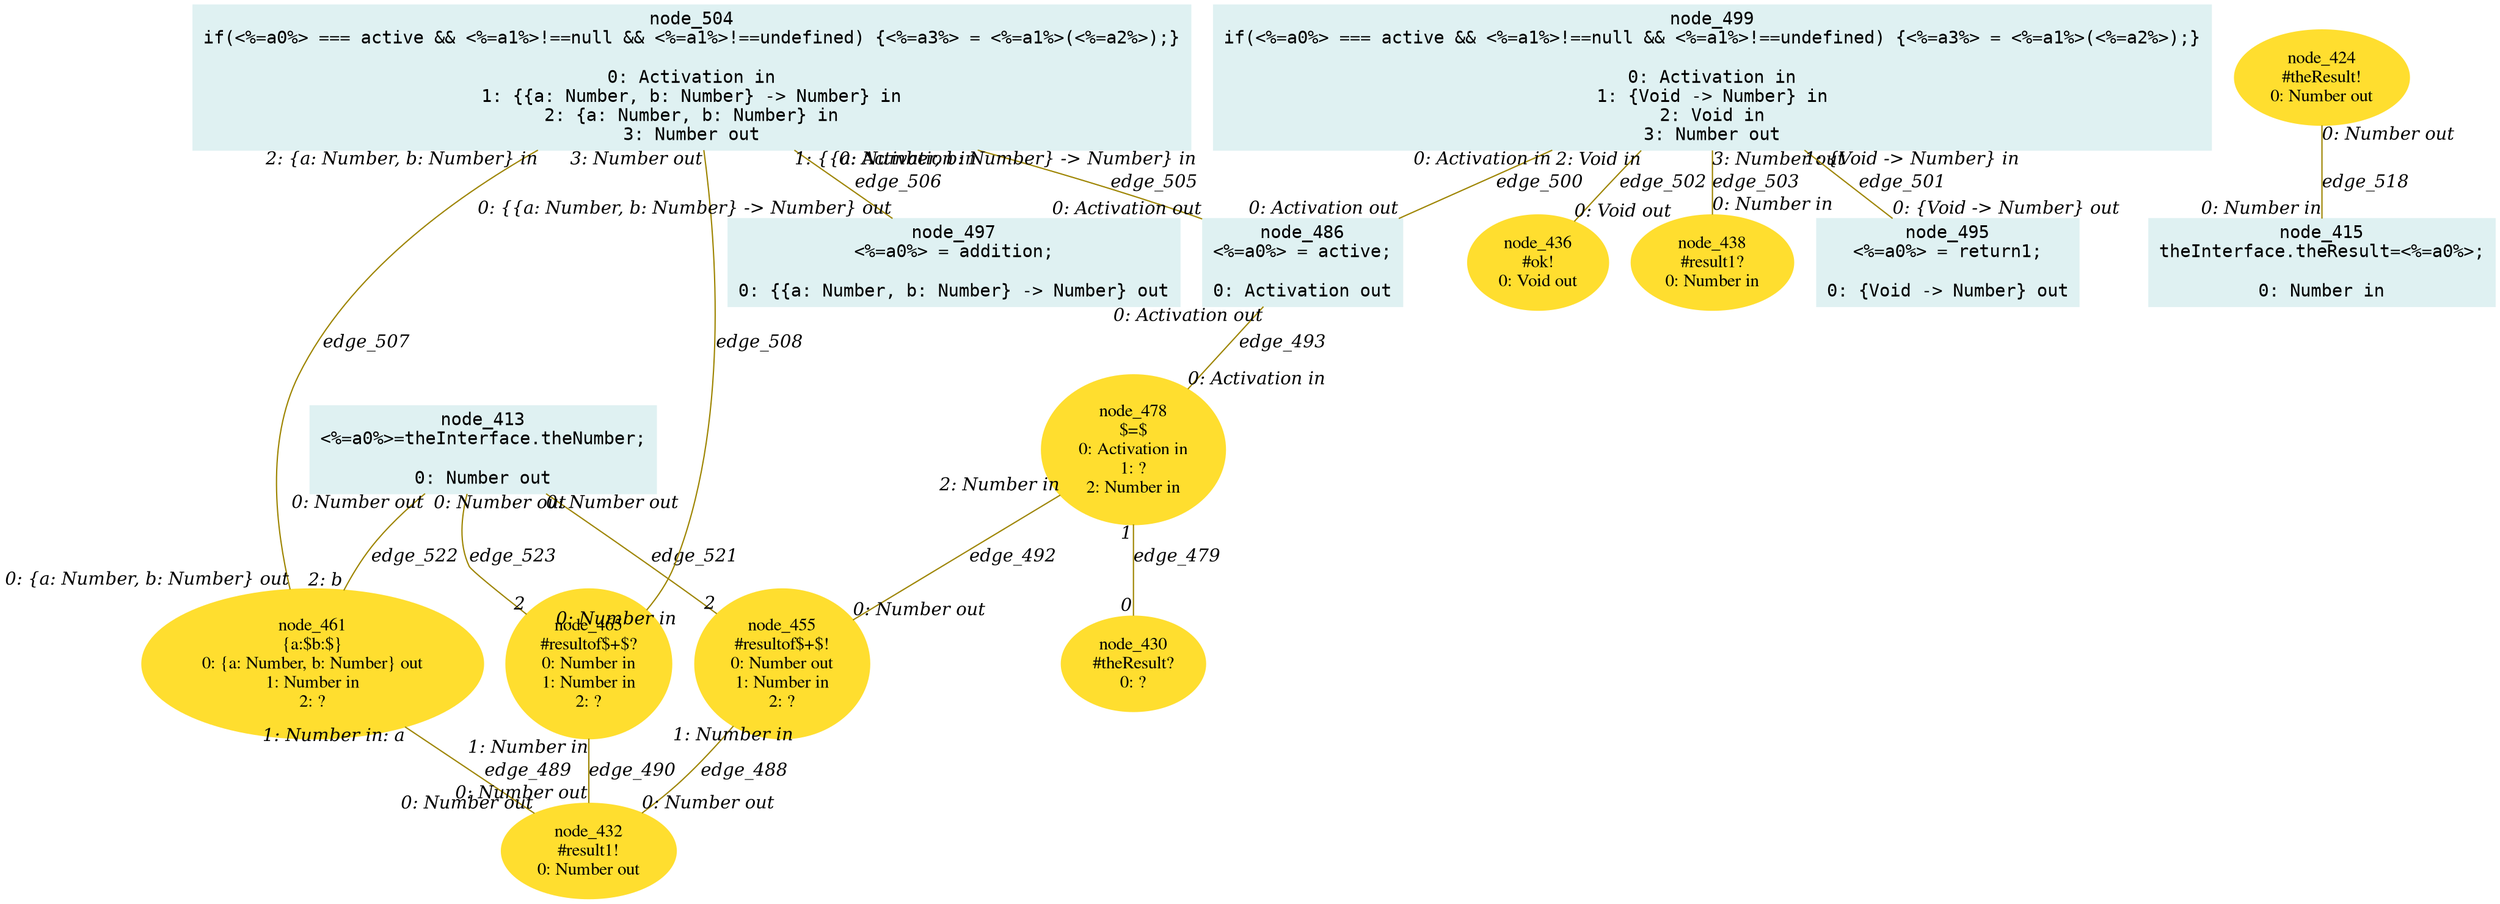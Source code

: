 digraph g{node_413 [shape="box", style="filled", color="#dff1f2", fontname="Courier", label="node_413
<%=a0%>=theInterface.theNumber;

0: Number out" ]
node_415 [shape="box", style="filled", color="#dff1f2", fontname="Courier", label="node_415
theInterface.theResult=<%=a0%>;

0: Number in" ]
node_424 [shape="ellipse", style="filled", color="#ffde2f", fontname="Times", label="node_424
#theResult!
0: Number out" ]
node_430 [shape="ellipse", style="filled", color="#ffde2f", fontname="Times", label="node_430
#theResult?
0: ?" ]
node_432 [shape="ellipse", style="filled", color="#ffde2f", fontname="Times", label="node_432
#result1!
0: Number out" ]
node_436 [shape="ellipse", style="filled", color="#ffde2f", fontname="Times", label="node_436
#ok!
0: Void out" ]
node_438 [shape="ellipse", style="filled", color="#ffde2f", fontname="Times", label="node_438
#result1?
0: Number in" ]
node_455 [shape="ellipse", style="filled", color="#ffde2f", fontname="Times", label="node_455
#resultof$+$!
0: Number out
1: Number in
2: ?" ]
node_461 [shape="ellipse", style="filled", color="#ffde2f", fontname="Times", label="node_461
{a:$b:$}
0: {a: Number, b: Number} out
1: Number in
2: ?" ]
node_465 [shape="ellipse", style="filled", color="#ffde2f", fontname="Times", label="node_465
#resultof$+$?
0: Number in
1: Number in
2: ?" ]
node_478 [shape="ellipse", style="filled", color="#ffde2f", fontname="Times", label="node_478
$=$
0: Activation in
1: ?
2: Number in" ]
node_486 [shape="box", style="filled", color="#dff1f2", fontname="Courier", label="node_486
<%=a0%> = active;

0: Activation out" ]
node_495 [shape="box", style="filled", color="#dff1f2", fontname="Courier", label="node_495
<%=a0%> = return1;

0: {Void -> Number} out" ]
node_497 [shape="box", style="filled", color="#dff1f2", fontname="Courier", label="node_497
<%=a0%> = addition;

0: {{a: Number, b: Number} -> Number} out" ]
node_499 [shape="box", style="filled", color="#dff1f2", fontname="Courier", label="node_499
if(<%=a0%> === active && <%=a1%>!==null && <%=a1%>!==undefined) {<%=a3%> = <%=a1%>(<%=a2%>);}

0: Activation in
1: {Void -> Number} in
2: Void in
3: Number out" ]
node_504 [shape="box", style="filled", color="#dff1f2", fontname="Courier", label="node_504
if(<%=a0%> === active && <%=a1%>!==null && <%=a1%>!==undefined) {<%=a3%> = <%=a1%>(<%=a2%>);}

0: Activation in
1: {{a: Number, b: Number} -> Number} in
2: {a: Number, b: Number} in
3: Number out" ]
node_478 -> node_430 [dir=none, arrowHead=none, fontname="Times-Italic", arrowsize=1, color="#9d8400", label="edge_479",  headlabel="0", taillabel="1" ]
node_455 -> node_432 [dir=none, arrowHead=none, fontname="Times-Italic", arrowsize=1, color="#9d8400", label="edge_488",  headlabel="0: Number out", taillabel="1: Number in" ]
node_461 -> node_432 [dir=none, arrowHead=none, fontname="Times-Italic", arrowsize=1, color="#9d8400", label="edge_489",  headlabel="0: Number out", taillabel="1: Number in: a" ]
node_465 -> node_432 [dir=none, arrowHead=none, fontname="Times-Italic", arrowsize=1, color="#9d8400", label="edge_490",  headlabel="0: Number out", taillabel="1: Number in" ]
node_478 -> node_455 [dir=none, arrowHead=none, fontname="Times-Italic", arrowsize=1, color="#9d8400", label="edge_492",  headlabel="0: Number out", taillabel="2: Number in" ]
node_486 -> node_478 [dir=none, arrowHead=none, fontname="Times-Italic", arrowsize=1, color="#9d8400", label="edge_493",  headlabel="0: Activation in", taillabel="0: Activation out" ]
node_499 -> node_486 [dir=none, arrowHead=none, fontname="Times-Italic", arrowsize=1, color="#9d8400", label="edge_500",  headlabel="0: Activation out", taillabel="0: Activation in" ]
node_499 -> node_495 [dir=none, arrowHead=none, fontname="Times-Italic", arrowsize=1, color="#9d8400", label="edge_501",  headlabel="0: {Void -> Number} out", taillabel="1: {Void -> Number} in" ]
node_499 -> node_436 [dir=none, arrowHead=none, fontname="Times-Italic", arrowsize=1, color="#9d8400", label="edge_502",  headlabel="0: Void out", taillabel="2: Void in" ]
node_499 -> node_438 [dir=none, arrowHead=none, fontname="Times-Italic", arrowsize=1, color="#9d8400", label="edge_503",  headlabel="0: Number in", taillabel="3: Number out" ]
node_504 -> node_486 [dir=none, arrowHead=none, fontname="Times-Italic", arrowsize=1, color="#9d8400", label="edge_505",  headlabel="0: Activation out", taillabel="0: Activation in" ]
node_504 -> node_497 [dir=none, arrowHead=none, fontname="Times-Italic", arrowsize=1, color="#9d8400", label="edge_506",  headlabel="0: {{a: Number, b: Number} -> Number} out", taillabel="1: {{a: Number, b: Number} -> Number} in" ]
node_504 -> node_461 [dir=none, arrowHead=none, fontname="Times-Italic", arrowsize=1, color="#9d8400", label="edge_507",  headlabel="0: {a: Number, b: Number} out", taillabel="2: {a: Number, b: Number} in" ]
node_504 -> node_465 [dir=none, arrowHead=none, fontname="Times-Italic", arrowsize=1, color="#9d8400", label="edge_508",  headlabel="0: Number in", taillabel="3: Number out" ]
node_424 -> node_415 [dir=none, arrowHead=none, fontname="Times-Italic", arrowsize=1, color="#9d8400", label="edge_518",  headlabel="0: Number in", taillabel="0: Number out" ]
node_413 -> node_455 [dir=none, arrowHead=none, fontname="Times-Italic", arrowsize=1, color="#9d8400", label="edge_521",  headlabel="2", taillabel="0: Number out" ]
node_413 -> node_461 [dir=none, arrowHead=none, fontname="Times-Italic", arrowsize=1, color="#9d8400", label="edge_522",  headlabel="2: b", taillabel="0: Number out" ]
node_413 -> node_465 [dir=none, arrowHead=none, fontname="Times-Italic", arrowsize=1, color="#9d8400", label="edge_523",  headlabel="2", taillabel="0: Number out" ]
}